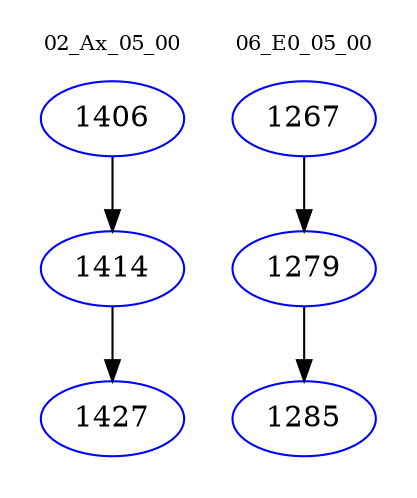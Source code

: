 digraph{
subgraph cluster_0 {
color = white
label = "02_Ax_05_00";
fontsize=10;
T0_1406 [label="1406", color="blue"]
T0_1406 -> T0_1414 [color="black"]
T0_1414 [label="1414", color="blue"]
T0_1414 -> T0_1427 [color="black"]
T0_1427 [label="1427", color="blue"]
}
subgraph cluster_1 {
color = white
label = "06_E0_05_00";
fontsize=10;
T1_1267 [label="1267", color="blue"]
T1_1267 -> T1_1279 [color="black"]
T1_1279 [label="1279", color="blue"]
T1_1279 -> T1_1285 [color="black"]
T1_1285 [label="1285", color="blue"]
}
}
